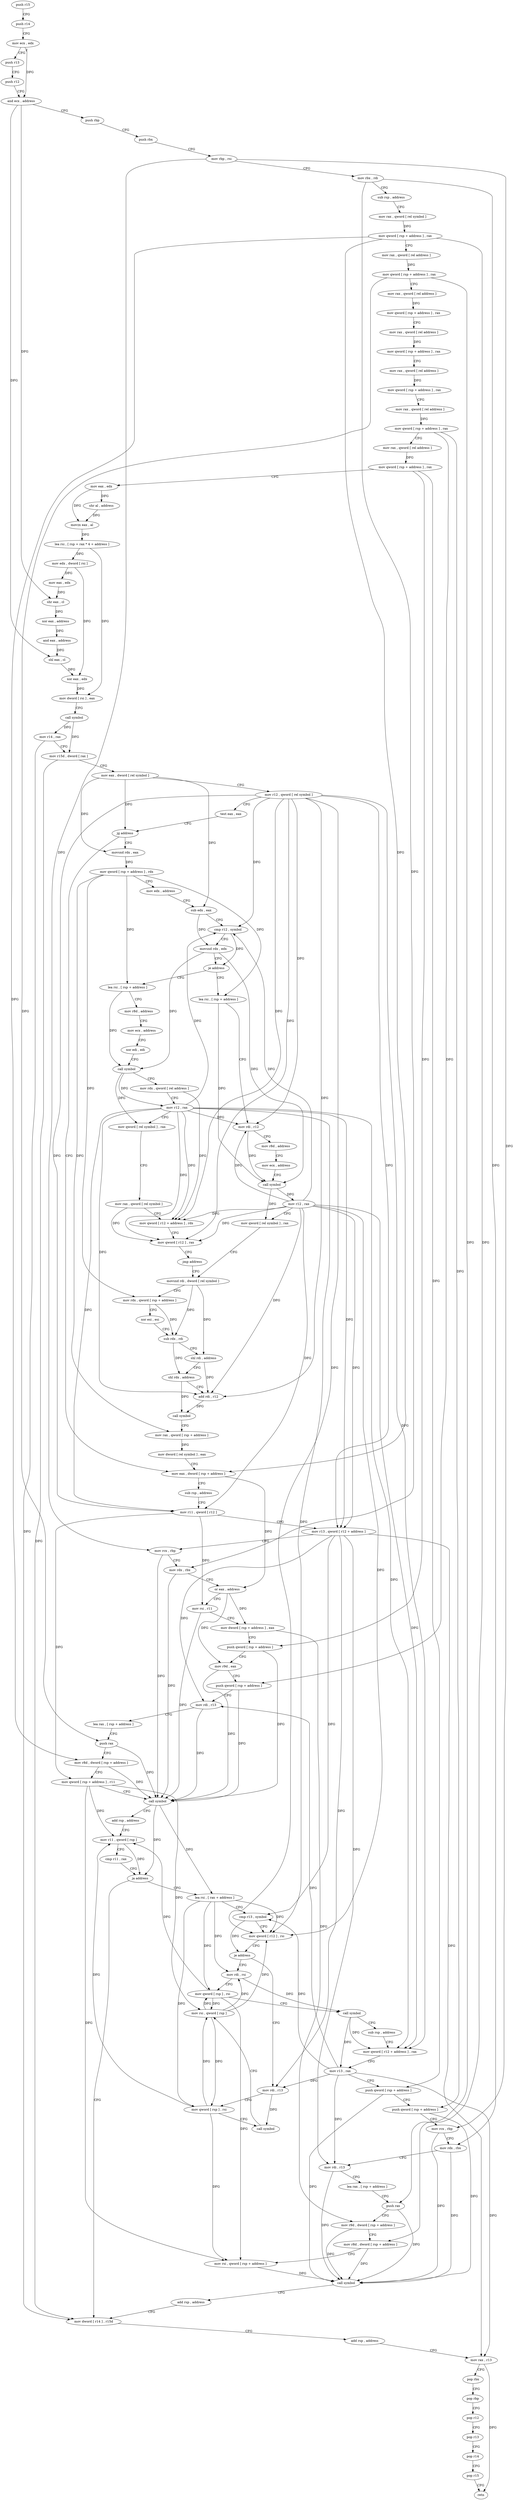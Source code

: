 digraph "func" {
"4356064" [label = "push r15" ]
"4356066" [label = "push r14" ]
"4356068" [label = "mov ecx , edx" ]
"4356070" [label = "push r13" ]
"4356072" [label = "push r12" ]
"4356074" [label = "and ecx , address" ]
"4356077" [label = "push rbp" ]
"4356078" [label = "push rbx" ]
"4356079" [label = "mov rbp , rsi" ]
"4356082" [label = "mov rbx , rdi" ]
"4356085" [label = "sub rsp , address" ]
"4356089" [label = "mov rax , qword [ rel symbol ]" ]
"4356096" [label = "mov qword [ rsp + address ] , rax" ]
"4356101" [label = "mov rax , qword [ rel address ]" ]
"4356108" [label = "mov qword [ rsp + address ] , rax" ]
"4356113" [label = "mov rax , qword [ rel address ]" ]
"4356120" [label = "mov qword [ rsp + address ] , rax" ]
"4356125" [label = "mov rax , qword [ rel address ]" ]
"4356132" [label = "mov qword [ rsp + address ] , rax" ]
"4356137" [label = "mov rax , qword [ rel address ]" ]
"4356144" [label = "mov qword [ rsp + address ] , rax" ]
"4356149" [label = "mov rax , qword [ rel address ]" ]
"4356156" [label = "mov qword [ rsp + address ] , rax" ]
"4356161" [label = "mov rax , qword [ rel address ]" ]
"4356168" [label = "mov qword [ rsp + address ] , rax" ]
"4356173" [label = "mov eax , edx" ]
"4356175" [label = "shr al , address" ]
"4356178" [label = "movzx eax , al" ]
"4356181" [label = "lea rsi , [ rsp + rax * 4 + address ]" ]
"4356186" [label = "mov edx , dword [ rsi ]" ]
"4356188" [label = "mov eax , edx" ]
"4356190" [label = "shr eax , cl" ]
"4356192" [label = "xor eax , address" ]
"4356195" [label = "and eax , address" ]
"4356198" [label = "shl eax , cl" ]
"4356200" [label = "xor eax , edx" ]
"4356202" [label = "mov dword [ rsi ] , eax" ]
"4356204" [label = "call symbol" ]
"4356209" [label = "mov r14 , rax" ]
"4356212" [label = "mov r15d , dword [ rax ]" ]
"4356215" [label = "mov eax , dword [ rel symbol ]" ]
"4356221" [label = "mov r12 , qword [ rel symbol ]" ]
"4356228" [label = "test eax , eax" ]
"4356230" [label = "jg address" ]
"4356341" [label = "mov eax , dword [ rsp + address ]" ]
"4356232" [label = "movsxd rdx , eax" ]
"4356345" [label = "sub rsp , address" ]
"4356349" [label = "mov r11 , qword [ r12 ]" ]
"4356353" [label = "mov r13 , qword [ r12 + address ]" ]
"4356358" [label = "mov rcx , rbp" ]
"4356361" [label = "mov rdx , rbx" ]
"4356364" [label = "or eax , address" ]
"4356367" [label = "mov rsi , r11" ]
"4356370" [label = "mov dword [ rsp + address ] , eax" ]
"4356374" [label = "push qword [ rsp + address ]" ]
"4356378" [label = "mov r9d , eax" ]
"4356381" [label = "push qword [ rsp + address ]" ]
"4356385" [label = "mov rdi , r13" ]
"4356388" [label = "lea rax , [ rsp + address ]" ]
"4356393" [label = "push rax" ]
"4356394" [label = "mov r8d , dword [ rsp + address ]" ]
"4356399" [label = "mov qword [ rsp + address ] , r11" ]
"4356404" [label = "call symbol" ]
"4356409" [label = "add rsp , address" ]
"4356413" [label = "mov r11 , qword [ rsp ]" ]
"4356417" [label = "cmp r11 , rax" ]
"4356420" [label = "ja address" ]
"4356526" [label = "mov dword [ r14 ] , r15d" ]
"4356422" [label = "lea rsi , [ rax + address ]" ]
"4356235" [label = "mov qword [ rsp + address ] , rdx" ]
"4356240" [label = "mov edx , address" ]
"4356245" [label = "sub edx , eax" ]
"4356247" [label = "cmp r12 , symbol" ]
"4356254" [label = "movsxd rdx , edx" ]
"4356257" [label = "je address" ]
"4356552" [label = "lea rsi , [ rsp + address ]" ]
"4356263" [label = "lea rsi , [ rsp + address ]" ]
"4356529" [label = "add rsp , address" ]
"4356533" [label = "mov rax , r13" ]
"4356536" [label = "pop rbx" ]
"4356537" [label = "pop rbp" ]
"4356538" [label = "pop r12" ]
"4356540" [label = "pop r13" ]
"4356542" [label = "pop r14" ]
"4356544" [label = "pop r15" ]
"4356546" [label = "retn" ]
"4356426" [label = "cmp r13 , symbol" ]
"4356433" [label = "mov qword [ r12 ] , rsi" ]
"4356437" [label = "je address" ]
"4356455" [label = "mov rdi , rsi" ]
"4356439" [label = "mov rdi , r13" ]
"4356557" [label = "mov r8d , address" ]
"4356563" [label = "mov ecx , address" ]
"4356568" [label = "xor edi , edi" ]
"4356570" [label = "call symbol" ]
"4356575" [label = "mov rdx , qword [ rel address ]" ]
"4356582" [label = "mov r12 , rax" ]
"4356585" [label = "mov qword [ rel symbol ] , rax" ]
"4356592" [label = "mov rax , qword [ rel symbol ]" ]
"4356599" [label = "mov qword [ r12 + address ] , rdx" ]
"4356604" [label = "mov qword [ r12 ] , rax" ]
"4356608" [label = "jmp address" ]
"4356297" [label = "movsxd rdi , dword [ rel symbol ]" ]
"4356268" [label = "mov rdi , r12" ]
"4356271" [label = "mov r8d , address" ]
"4356277" [label = "mov ecx , address" ]
"4356282" [label = "call symbol" ]
"4356287" [label = "mov r12 , rax" ]
"4356290" [label = "mov qword [ rel symbol ] , rax" ]
"4356458" [label = "mov qword [ rsp ] , rsi" ]
"4356462" [label = "call symbol" ]
"4356467" [label = "sub rsp , address" ]
"4356471" [label = "mov qword [ r12 + address ] , rax" ]
"4356476" [label = "mov r13 , rax" ]
"4356479" [label = "push qword [ rsp + address ]" ]
"4356483" [label = "push qword [ rsp + address ]" ]
"4356487" [label = "mov rcx , rbp" ]
"4356490" [label = "mov rdx , rbx" ]
"4356493" [label = "mov rdi , r13" ]
"4356496" [label = "lea rax , [ rsp + address ]" ]
"4356501" [label = "push rax" ]
"4356502" [label = "mov r9d , dword [ rsp + address ]" ]
"4356507" [label = "mov r8d , dword [ rsp + address ]" ]
"4356512" [label = "mov rsi , qword [ rsp + address ]" ]
"4356517" [label = "call symbol" ]
"4356522" [label = "add rsp , address" ]
"4356442" [label = "mov qword [ rsp ] , rsi" ]
"4356446" [label = "call symbol" ]
"4356451" [label = "mov rsi , qword [ rsp ]" ]
"4356304" [label = "mov rdx , qword [ rsp + address ]" ]
"4356309" [label = "xor esi , esi" ]
"4356311" [label = "sub rdx , rdi" ]
"4356314" [label = "shl rdi , address" ]
"4356318" [label = "shl rdx , address" ]
"4356322" [label = "add rdi , r12" ]
"4356325" [label = "call symbol" ]
"4356330" [label = "mov rax , qword [ rsp + address ]" ]
"4356335" [label = "mov dword [ rel symbol ] , eax" ]
"4356064" -> "4356066" [ label = "CFG" ]
"4356066" -> "4356068" [ label = "CFG" ]
"4356068" -> "4356070" [ label = "CFG" ]
"4356068" -> "4356074" [ label = "DFG" ]
"4356070" -> "4356072" [ label = "CFG" ]
"4356072" -> "4356074" [ label = "CFG" ]
"4356074" -> "4356077" [ label = "CFG" ]
"4356074" -> "4356190" [ label = "DFG" ]
"4356074" -> "4356198" [ label = "DFG" ]
"4356077" -> "4356078" [ label = "CFG" ]
"4356078" -> "4356079" [ label = "CFG" ]
"4356079" -> "4356082" [ label = "CFG" ]
"4356079" -> "4356358" [ label = "DFG" ]
"4356079" -> "4356487" [ label = "DFG" ]
"4356082" -> "4356085" [ label = "CFG" ]
"4356082" -> "4356361" [ label = "DFG" ]
"4356082" -> "4356490" [ label = "DFG" ]
"4356085" -> "4356089" [ label = "CFG" ]
"4356089" -> "4356096" [ label = "DFG" ]
"4356096" -> "4356101" [ label = "CFG" ]
"4356096" -> "4356341" [ label = "DFG" ]
"4356096" -> "4356394" [ label = "DFG" ]
"4356096" -> "4356507" [ label = "DFG" ]
"4356101" -> "4356108" [ label = "DFG" ]
"4356108" -> "4356113" [ label = "CFG" ]
"4356108" -> "4356393" [ label = "DFG" ]
"4356108" -> "4356501" [ label = "DFG" ]
"4356113" -> "4356120" [ label = "DFG" ]
"4356120" -> "4356125" [ label = "CFG" ]
"4356125" -> "4356132" [ label = "DFG" ]
"4356132" -> "4356137" [ label = "CFG" ]
"4356137" -> "4356144" [ label = "DFG" ]
"4356144" -> "4356149" [ label = "CFG" ]
"4356149" -> "4356156" [ label = "DFG" ]
"4356156" -> "4356161" [ label = "CFG" ]
"4356156" -> "4356381" [ label = "DFG" ]
"4356156" -> "4356483" [ label = "DFG" ]
"4356161" -> "4356168" [ label = "DFG" ]
"4356168" -> "4356173" [ label = "CFG" ]
"4356168" -> "4356374" [ label = "DFG" ]
"4356168" -> "4356479" [ label = "DFG" ]
"4356173" -> "4356175" [ label = "DFG" ]
"4356173" -> "4356178" [ label = "DFG" ]
"4356175" -> "4356178" [ label = "DFG" ]
"4356178" -> "4356181" [ label = "DFG" ]
"4356181" -> "4356186" [ label = "DFG" ]
"4356181" -> "4356202" [ label = "DFG" ]
"4356186" -> "4356188" [ label = "DFG" ]
"4356186" -> "4356200" [ label = "DFG" ]
"4356188" -> "4356190" [ label = "DFG" ]
"4356190" -> "4356192" [ label = "DFG" ]
"4356192" -> "4356195" [ label = "DFG" ]
"4356195" -> "4356198" [ label = "DFG" ]
"4356198" -> "4356200" [ label = "DFG" ]
"4356200" -> "4356202" [ label = "DFG" ]
"4356202" -> "4356204" [ label = "CFG" ]
"4356204" -> "4356209" [ label = "DFG" ]
"4356204" -> "4356212" [ label = "DFG" ]
"4356209" -> "4356212" [ label = "CFG" ]
"4356209" -> "4356526" [ label = "DFG" ]
"4356212" -> "4356215" [ label = "CFG" ]
"4356212" -> "4356526" [ label = "DFG" ]
"4356215" -> "4356221" [ label = "CFG" ]
"4356215" -> "4356230" [ label = "DFG" ]
"4356215" -> "4356232" [ label = "DFG" ]
"4356215" -> "4356245" [ label = "DFG" ]
"4356221" -> "4356228" [ label = "CFG" ]
"4356221" -> "4356349" [ label = "DFG" ]
"4356221" -> "4356353" [ label = "DFG" ]
"4356221" -> "4356247" [ label = "DFG" ]
"4356221" -> "4356433" [ label = "DFG" ]
"4356221" -> "4356599" [ label = "DFG" ]
"4356221" -> "4356604" [ label = "DFG" ]
"4356221" -> "4356268" [ label = "DFG" ]
"4356221" -> "4356471" [ label = "DFG" ]
"4356221" -> "4356322" [ label = "DFG" ]
"4356228" -> "4356230" [ label = "CFG" ]
"4356230" -> "4356341" [ label = "CFG" ]
"4356230" -> "4356232" [ label = "CFG" ]
"4356341" -> "4356345" [ label = "CFG" ]
"4356341" -> "4356364" [ label = "DFG" ]
"4356232" -> "4356235" [ label = "DFG" ]
"4356345" -> "4356349" [ label = "CFG" ]
"4356349" -> "4356353" [ label = "CFG" ]
"4356349" -> "4356367" [ label = "DFG" ]
"4356349" -> "4356399" [ label = "DFG" ]
"4356353" -> "4356358" [ label = "CFG" ]
"4356353" -> "4356385" [ label = "DFG" ]
"4356353" -> "4356533" [ label = "DFG" ]
"4356353" -> "4356426" [ label = "DFG" ]
"4356353" -> "4356493" [ label = "DFG" ]
"4356353" -> "4356439" [ label = "DFG" ]
"4356358" -> "4356361" [ label = "CFG" ]
"4356358" -> "4356404" [ label = "DFG" ]
"4356361" -> "4356364" [ label = "CFG" ]
"4356361" -> "4356404" [ label = "DFG" ]
"4356364" -> "4356367" [ label = "CFG" ]
"4356364" -> "4356370" [ label = "DFG" ]
"4356364" -> "4356378" [ label = "DFG" ]
"4356367" -> "4356370" [ label = "CFG" ]
"4356367" -> "4356404" [ label = "DFG" ]
"4356370" -> "4356374" [ label = "CFG" ]
"4356370" -> "4356502" [ label = "DFG" ]
"4356374" -> "4356378" [ label = "CFG" ]
"4356374" -> "4356404" [ label = "DFG" ]
"4356378" -> "4356381" [ label = "CFG" ]
"4356378" -> "4356404" [ label = "DFG" ]
"4356381" -> "4356385" [ label = "CFG" ]
"4356381" -> "4356404" [ label = "DFG" ]
"4356385" -> "4356388" [ label = "CFG" ]
"4356385" -> "4356404" [ label = "DFG" ]
"4356388" -> "4356393" [ label = "CFG" ]
"4356393" -> "4356394" [ label = "CFG" ]
"4356393" -> "4356404" [ label = "DFG" ]
"4356394" -> "4356399" [ label = "CFG" ]
"4356394" -> "4356404" [ label = "DFG" ]
"4356399" -> "4356404" [ label = "CFG" ]
"4356399" -> "4356413" [ label = "DFG" ]
"4356399" -> "4356512" [ label = "DFG" ]
"4356399" -> "4356451" [ label = "DFG" ]
"4356404" -> "4356409" [ label = "CFG" ]
"4356404" -> "4356420" [ label = "DFG" ]
"4356404" -> "4356422" [ label = "DFG" ]
"4356409" -> "4356413" [ label = "CFG" ]
"4356413" -> "4356417" [ label = "CFG" ]
"4356413" -> "4356420" [ label = "DFG" ]
"4356417" -> "4356420" [ label = "CFG" ]
"4356420" -> "4356526" [ label = "CFG" ]
"4356420" -> "4356422" [ label = "CFG" ]
"4356526" -> "4356529" [ label = "CFG" ]
"4356422" -> "4356426" [ label = "CFG" ]
"4356422" -> "4356433" [ label = "DFG" ]
"4356422" -> "4356455" [ label = "DFG" ]
"4356422" -> "4356458" [ label = "DFG" ]
"4356422" -> "4356442" [ label = "DFG" ]
"4356235" -> "4356240" [ label = "CFG" ]
"4356235" -> "4356304" [ label = "DFG" ]
"4356235" -> "4356330" [ label = "DFG" ]
"4356235" -> "4356552" [ label = "DFG" ]
"4356235" -> "4356263" [ label = "DFG" ]
"4356240" -> "4356245" [ label = "CFG" ]
"4356245" -> "4356247" [ label = "CFG" ]
"4356245" -> "4356254" [ label = "DFG" ]
"4356247" -> "4356254" [ label = "CFG" ]
"4356247" -> "4356257" [ label = "DFG" ]
"4356254" -> "4356257" [ label = "CFG" ]
"4356254" -> "4356570" [ label = "DFG" ]
"4356254" -> "4356282" [ label = "DFG" ]
"4356257" -> "4356552" [ label = "CFG" ]
"4356257" -> "4356263" [ label = "CFG" ]
"4356552" -> "4356557" [ label = "CFG" ]
"4356552" -> "4356570" [ label = "DFG" ]
"4356263" -> "4356268" [ label = "CFG" ]
"4356263" -> "4356282" [ label = "DFG" ]
"4356529" -> "4356533" [ label = "CFG" ]
"4356533" -> "4356536" [ label = "CFG" ]
"4356533" -> "4356546" [ label = "DFG" ]
"4356536" -> "4356537" [ label = "CFG" ]
"4356537" -> "4356538" [ label = "CFG" ]
"4356538" -> "4356540" [ label = "CFG" ]
"4356540" -> "4356542" [ label = "CFG" ]
"4356542" -> "4356544" [ label = "CFG" ]
"4356544" -> "4356546" [ label = "CFG" ]
"4356426" -> "4356433" [ label = "CFG" ]
"4356426" -> "4356437" [ label = "DFG" ]
"4356433" -> "4356437" [ label = "CFG" ]
"4356437" -> "4356455" [ label = "CFG" ]
"4356437" -> "4356439" [ label = "CFG" ]
"4356455" -> "4356458" [ label = "CFG" ]
"4356455" -> "4356462" [ label = "DFG" ]
"4356439" -> "4356442" [ label = "CFG" ]
"4356439" -> "4356446" [ label = "DFG" ]
"4356557" -> "4356563" [ label = "CFG" ]
"4356563" -> "4356568" [ label = "CFG" ]
"4356568" -> "4356570" [ label = "CFG" ]
"4356570" -> "4356575" [ label = "CFG" ]
"4356570" -> "4356582" [ label = "DFG" ]
"4356570" -> "4356585" [ label = "DFG" ]
"4356575" -> "4356582" [ label = "CFG" ]
"4356575" -> "4356599" [ label = "DFG" ]
"4356582" -> "4356585" [ label = "CFG" ]
"4356582" -> "4356349" [ label = "DFG" ]
"4356582" -> "4356353" [ label = "DFG" ]
"4356582" -> "4356247" [ label = "DFG" ]
"4356582" -> "4356433" [ label = "DFG" ]
"4356582" -> "4356599" [ label = "DFG" ]
"4356582" -> "4356604" [ label = "DFG" ]
"4356582" -> "4356268" [ label = "DFG" ]
"4356582" -> "4356471" [ label = "DFG" ]
"4356582" -> "4356322" [ label = "DFG" ]
"4356585" -> "4356592" [ label = "CFG" ]
"4356592" -> "4356599" [ label = "CFG" ]
"4356592" -> "4356604" [ label = "DFG" ]
"4356599" -> "4356604" [ label = "CFG" ]
"4356604" -> "4356608" [ label = "CFG" ]
"4356608" -> "4356297" [ label = "CFG" ]
"4356297" -> "4356304" [ label = "CFG" ]
"4356297" -> "4356311" [ label = "DFG" ]
"4356297" -> "4356314" [ label = "DFG" ]
"4356268" -> "4356271" [ label = "CFG" ]
"4356268" -> "4356282" [ label = "DFG" ]
"4356271" -> "4356277" [ label = "CFG" ]
"4356277" -> "4356282" [ label = "CFG" ]
"4356282" -> "4356287" [ label = "DFG" ]
"4356282" -> "4356290" [ label = "DFG" ]
"4356287" -> "4356290" [ label = "CFG" ]
"4356287" -> "4356349" [ label = "DFG" ]
"4356287" -> "4356353" [ label = "DFG" ]
"4356287" -> "4356247" [ label = "DFG" ]
"4356287" -> "4356268" [ label = "DFG" ]
"4356287" -> "4356433" [ label = "DFG" ]
"4356287" -> "4356599" [ label = "DFG" ]
"4356287" -> "4356604" [ label = "DFG" ]
"4356287" -> "4356471" [ label = "DFG" ]
"4356287" -> "4356322" [ label = "DFG" ]
"4356290" -> "4356297" [ label = "CFG" ]
"4356458" -> "4356462" [ label = "CFG" ]
"4356458" -> "4356413" [ label = "DFG" ]
"4356458" -> "4356512" [ label = "DFG" ]
"4356458" -> "4356451" [ label = "DFG" ]
"4356462" -> "4356467" [ label = "CFG" ]
"4356462" -> "4356471" [ label = "DFG" ]
"4356462" -> "4356476" [ label = "DFG" ]
"4356467" -> "4356471" [ label = "CFG" ]
"4356471" -> "4356476" [ label = "CFG" ]
"4356476" -> "4356479" [ label = "CFG" ]
"4356476" -> "4356385" [ label = "DFG" ]
"4356476" -> "4356533" [ label = "DFG" ]
"4356476" -> "4356426" [ label = "DFG" ]
"4356476" -> "4356493" [ label = "DFG" ]
"4356476" -> "4356439" [ label = "DFG" ]
"4356479" -> "4356483" [ label = "CFG" ]
"4356479" -> "4356517" [ label = "DFG" ]
"4356483" -> "4356487" [ label = "CFG" ]
"4356483" -> "4356517" [ label = "DFG" ]
"4356487" -> "4356490" [ label = "CFG" ]
"4356487" -> "4356517" [ label = "DFG" ]
"4356490" -> "4356493" [ label = "CFG" ]
"4356490" -> "4356517" [ label = "DFG" ]
"4356493" -> "4356496" [ label = "CFG" ]
"4356493" -> "4356517" [ label = "DFG" ]
"4356496" -> "4356501" [ label = "CFG" ]
"4356501" -> "4356502" [ label = "CFG" ]
"4356501" -> "4356517" [ label = "DFG" ]
"4356502" -> "4356507" [ label = "CFG" ]
"4356502" -> "4356517" [ label = "DFG" ]
"4356507" -> "4356512" [ label = "CFG" ]
"4356507" -> "4356517" [ label = "DFG" ]
"4356512" -> "4356517" [ label = "DFG" ]
"4356517" -> "4356522" [ label = "CFG" ]
"4356522" -> "4356526" [ label = "CFG" ]
"4356442" -> "4356446" [ label = "CFG" ]
"4356442" -> "4356413" [ label = "DFG" ]
"4356442" -> "4356512" [ label = "DFG" ]
"4356442" -> "4356451" [ label = "DFG" ]
"4356446" -> "4356451" [ label = "CFG" ]
"4356451" -> "4356455" [ label = "DFG" ]
"4356451" -> "4356433" [ label = "DFG" ]
"4356451" -> "4356458" [ label = "DFG" ]
"4356451" -> "4356442" [ label = "DFG" ]
"4356304" -> "4356309" [ label = "CFG" ]
"4356304" -> "4356311" [ label = "DFG" ]
"4356309" -> "4356311" [ label = "CFG" ]
"4356311" -> "4356314" [ label = "CFG" ]
"4356311" -> "4356318" [ label = "DFG" ]
"4356314" -> "4356318" [ label = "CFG" ]
"4356314" -> "4356322" [ label = "DFG" ]
"4356318" -> "4356322" [ label = "CFG" ]
"4356318" -> "4356325" [ label = "DFG" ]
"4356322" -> "4356325" [ label = "DFG" ]
"4356325" -> "4356330" [ label = "CFG" ]
"4356330" -> "4356335" [ label = "DFG" ]
"4356335" -> "4356341" [ label = "CFG" ]
}
